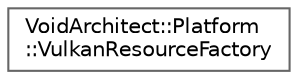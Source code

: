 digraph "Graphical Class Hierarchy"
{
 // LATEX_PDF_SIZE
  bgcolor="transparent";
  edge [fontname=Helvetica,fontsize=10,labelfontname=Helvetica,labelfontsize=10];
  node [fontname=Helvetica,fontsize=10,shape=box,height=0.2,width=0.4];
  rankdir="LR";
  Node0 [id="Node000000",label="VoidArchitect::Platform\l::VulkanResourceFactory",height=0.2,width=0.4,color="grey40", fillcolor="white", style="filled",URL="$class_void_architect_1_1_platform_1_1_vulkan_resource_factory.html",tooltip=" "];
}
